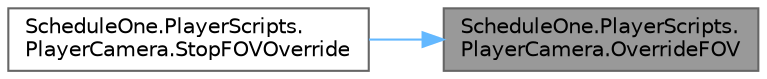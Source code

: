 digraph "ScheduleOne.PlayerScripts.PlayerCamera.OverrideFOV"
{
 // LATEX_PDF_SIZE
  bgcolor="transparent";
  edge [fontname=Helvetica,fontsize=10,labelfontname=Helvetica,labelfontsize=10];
  node [fontname=Helvetica,fontsize=10,shape=box,height=0.2,width=0.4];
  rankdir="RL";
  Node1 [id="Node000001",label="ScheduleOne.PlayerScripts.\lPlayerCamera.OverrideFOV",height=0.2,width=0.4,color="gray40", fillcolor="grey60", style="filled", fontcolor="black",tooltip=" "];
  Node1 -> Node2 [id="edge1_Node000001_Node000002",dir="back",color="steelblue1",style="solid",tooltip=" "];
  Node2 [id="Node000002",label="ScheduleOne.PlayerScripts.\lPlayerCamera.StopFOVOverride",height=0.2,width=0.4,color="grey40", fillcolor="white", style="filled",URL="$class_schedule_one_1_1_player_scripts_1_1_player_camera.html#a49d0eaf42529b9d043ff2e61be266ff3",tooltip=" "];
}
